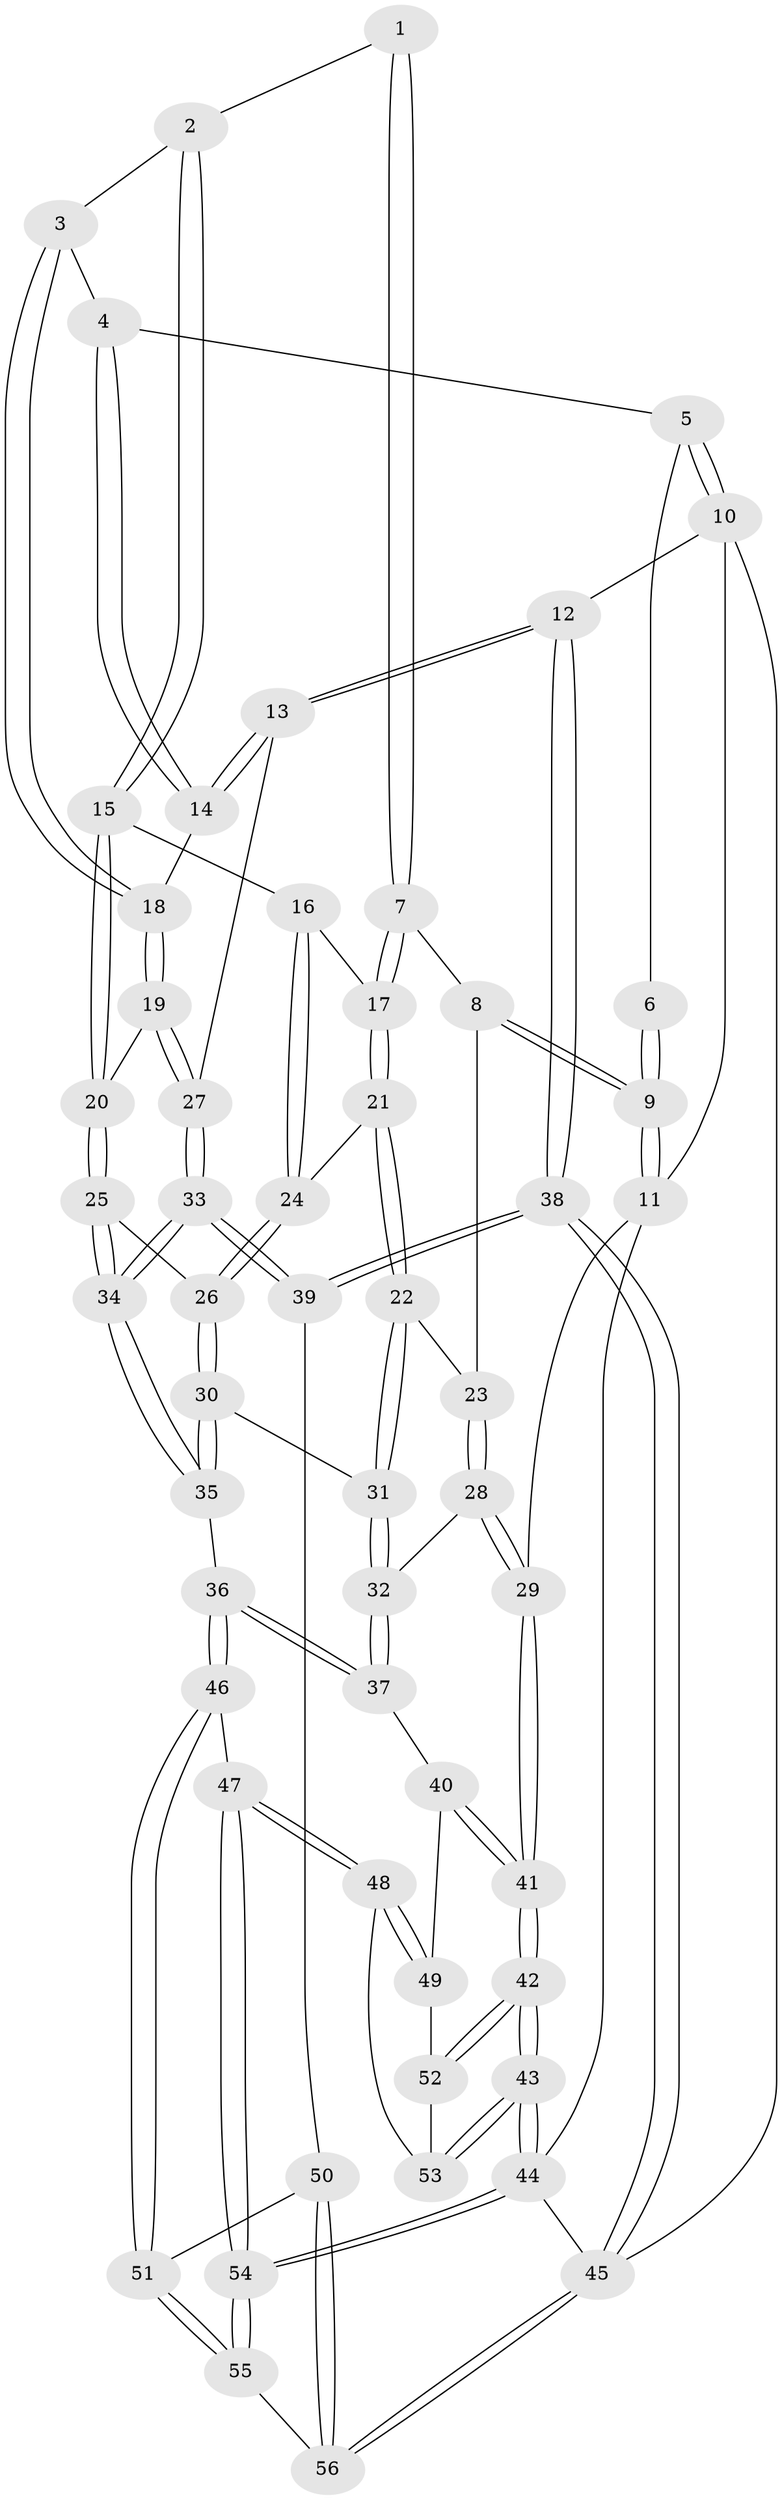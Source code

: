 // coarse degree distribution, {4: 0.2727272727272727, 3: 0.13636363636363635, 2: 0.09090909090909091, 5: 0.36363636363636365, 6: 0.09090909090909091, 1: 0.045454545454545456}
// Generated by graph-tools (version 1.1) at 2025/06/03/04/25 22:06:08]
// undirected, 56 vertices, 137 edges
graph export_dot {
graph [start="1"]
  node [color=gray90,style=filled];
  1 [pos="+0.45193563327345476+0.15994900823308095"];
  2 [pos="+0.5212492784220853+0.17068942869741432"];
  3 [pos="+0.5590686412745967+0.16724426946820134"];
  4 [pos="+0.8326855143008778+0"];
  5 [pos="+0.9349762227315054+0"];
  6 [pos="+0.2658883586772467+0"];
  7 [pos="+0.38391629830839497+0.24587046658253367"];
  8 [pos="+0.24432407472823078+0.20499261846071096"];
  9 [pos="+0+0"];
  10 [pos="+1+0"];
  11 [pos="+0+0"];
  12 [pos="+1+0.44562720744574935"];
  13 [pos="+0.769291475984546+0.3874621137940038"];
  14 [pos="+0.7916576287898992+0.15439803008258624"];
  15 [pos="+0.4870954103619276+0.306671326592455"];
  16 [pos="+0.4398391676623532+0.29597583150754464"];
  17 [pos="+0.3840159768071869+0.24659684422691722"];
  18 [pos="+0.6003844061519392+0.28876465544857727"];
  19 [pos="+0.6164660187791123+0.37653405684316893"];
  20 [pos="+0.5442287635810583+0.3774568165559377"];
  21 [pos="+0.3699284605107729+0.28552933354628585"];
  22 [pos="+0.3338742377415674+0.34820505546794217"];
  23 [pos="+0.2735761196373587+0.32732065211408484"];
  24 [pos="+0.4298193570714696+0.36714372953237634"];
  25 [pos="+0.4413704681670006+0.4280920420914918"];
  26 [pos="+0.4376797973466755+0.4273296629630953"];
  27 [pos="+0.6958847095073224+0.4294986071984178"];
  28 [pos="+0.135447022147933+0.42899176850166676"];
  29 [pos="+0+0.29349554518097004"];
  30 [pos="+0.3648679464669712+0.4349180961145302"];
  31 [pos="+0.35943273501058104+0.43419207087127726"];
  32 [pos="+0.23078073157414933+0.5128061272590364"];
  33 [pos="+0.6417510345428775+0.6902253175252823"];
  34 [pos="+0.5253688376981732+0.6315132358593661"];
  35 [pos="+0.42498020538076753+0.6227449919269409"];
  36 [pos="+0.30504816920574923+0.639366676959423"];
  37 [pos="+0.24313411087690445+0.5911580073893046"];
  38 [pos="+1+0.7952746679749927"];
  39 [pos="+0.6508795162495616+0.7120097099994622"];
  40 [pos="+0.21446017610106782+0.6127065537888824"];
  41 [pos="+0+0.5110886039931102"];
  42 [pos="+0+0.5666227234180479"];
  43 [pos="+0+1"];
  44 [pos="+0+1"];
  45 [pos="+1+1"];
  46 [pos="+0.3119365365366737+0.8107985996822986"];
  47 [pos="+0.18266058661529544+0.834004772501395"];
  48 [pos="+0.15514774806473455+0.8021386814746778"];
  49 [pos="+0.14146202964245846+0.675999823410993"];
  50 [pos="+0.6278033289555105+0.7503116862260991"];
  51 [pos="+0.3859579720283643+0.8659969810009105"];
  52 [pos="+0+0.6555708618273967"];
  53 [pos="+0.06202529502064377+0.7997447365450185"];
  54 [pos="+0.03578902409824043+1"];
  55 [pos="+0.356349493169266+1"];
  56 [pos="+0.6378481655540231+1"];
  1 -- 2;
  1 -- 7;
  1 -- 7;
  2 -- 3;
  2 -- 15;
  2 -- 15;
  3 -- 4;
  3 -- 18;
  3 -- 18;
  4 -- 5;
  4 -- 14;
  4 -- 14;
  5 -- 6;
  5 -- 10;
  5 -- 10;
  6 -- 9;
  6 -- 9;
  7 -- 8;
  7 -- 17;
  7 -- 17;
  8 -- 9;
  8 -- 9;
  8 -- 23;
  9 -- 11;
  9 -- 11;
  10 -- 11;
  10 -- 12;
  10 -- 45;
  11 -- 29;
  11 -- 44;
  12 -- 13;
  12 -- 13;
  12 -- 38;
  12 -- 38;
  13 -- 14;
  13 -- 14;
  13 -- 27;
  14 -- 18;
  15 -- 16;
  15 -- 20;
  15 -- 20;
  16 -- 17;
  16 -- 24;
  16 -- 24;
  17 -- 21;
  17 -- 21;
  18 -- 19;
  18 -- 19;
  19 -- 20;
  19 -- 27;
  19 -- 27;
  20 -- 25;
  20 -- 25;
  21 -- 22;
  21 -- 22;
  21 -- 24;
  22 -- 23;
  22 -- 31;
  22 -- 31;
  23 -- 28;
  23 -- 28;
  24 -- 26;
  24 -- 26;
  25 -- 26;
  25 -- 34;
  25 -- 34;
  26 -- 30;
  26 -- 30;
  27 -- 33;
  27 -- 33;
  28 -- 29;
  28 -- 29;
  28 -- 32;
  29 -- 41;
  29 -- 41;
  30 -- 31;
  30 -- 35;
  30 -- 35;
  31 -- 32;
  31 -- 32;
  32 -- 37;
  32 -- 37;
  33 -- 34;
  33 -- 34;
  33 -- 39;
  33 -- 39;
  34 -- 35;
  34 -- 35;
  35 -- 36;
  36 -- 37;
  36 -- 37;
  36 -- 46;
  36 -- 46;
  37 -- 40;
  38 -- 39;
  38 -- 39;
  38 -- 45;
  38 -- 45;
  39 -- 50;
  40 -- 41;
  40 -- 41;
  40 -- 49;
  41 -- 42;
  41 -- 42;
  42 -- 43;
  42 -- 43;
  42 -- 52;
  42 -- 52;
  43 -- 44;
  43 -- 44;
  43 -- 53;
  43 -- 53;
  44 -- 54;
  44 -- 54;
  44 -- 45;
  45 -- 56;
  45 -- 56;
  46 -- 47;
  46 -- 51;
  46 -- 51;
  47 -- 48;
  47 -- 48;
  47 -- 54;
  47 -- 54;
  48 -- 49;
  48 -- 49;
  48 -- 53;
  49 -- 52;
  50 -- 51;
  50 -- 56;
  50 -- 56;
  51 -- 55;
  51 -- 55;
  52 -- 53;
  54 -- 55;
  54 -- 55;
  55 -- 56;
}
